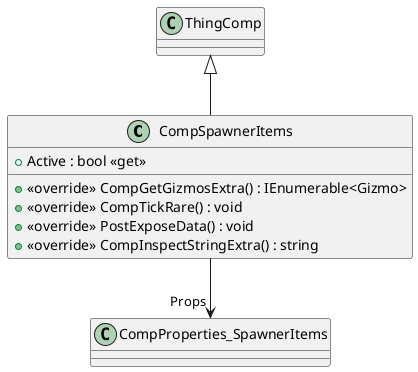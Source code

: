 @startuml
class CompSpawnerItems {
    + Active : bool <<get>>
    + <<override>> CompGetGizmosExtra() : IEnumerable<Gizmo>
    + <<override>> CompTickRare() : void
    + <<override>> PostExposeData() : void
    + <<override>> CompInspectStringExtra() : string
}
ThingComp <|-- CompSpawnerItems
CompSpawnerItems --> "Props" CompProperties_SpawnerItems
@enduml
